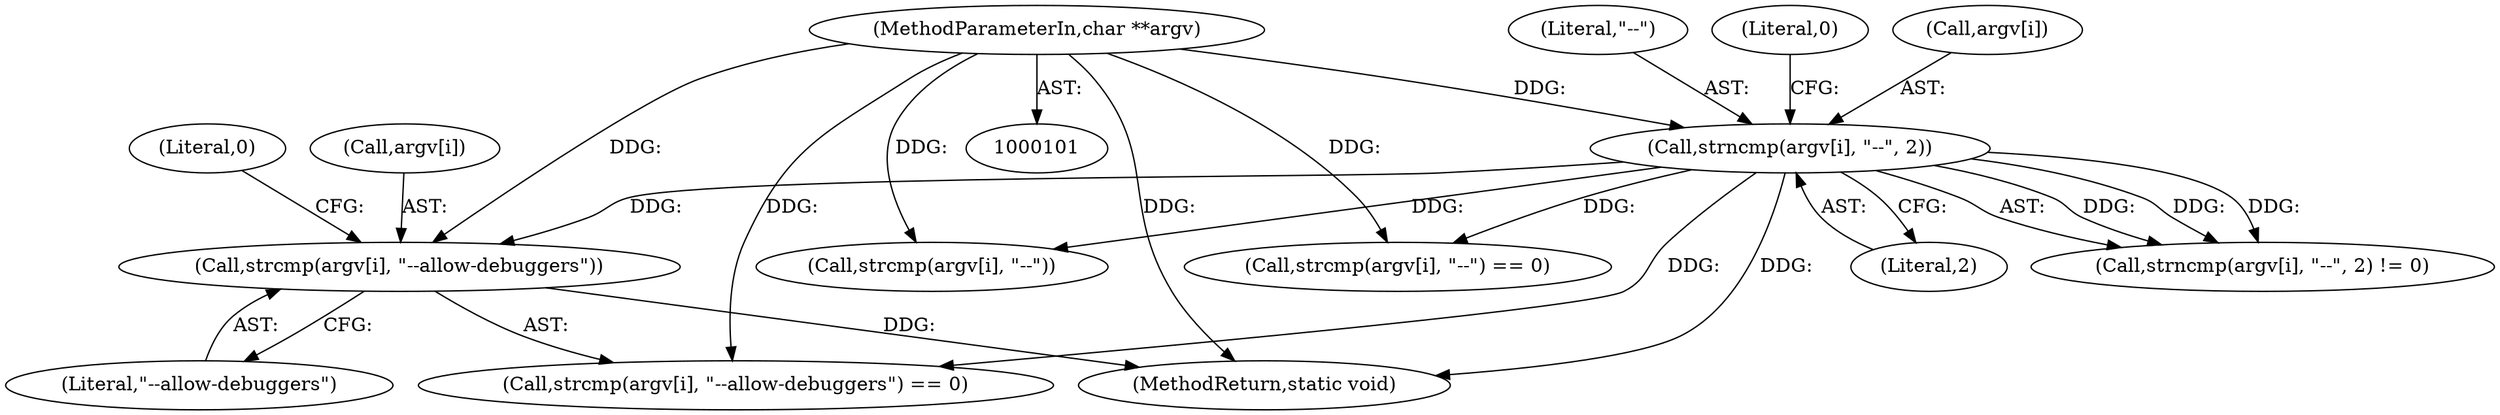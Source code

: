 digraph "0_firejail_6b8dba29d73257311564ee7f27b9b14758cc693e@API" {
"1000118" [label="(Call,strcmp(argv[i], \"--allow-debuggers\"))"];
"1000196" [label="(Call,strncmp(argv[i], \"--\", 2))"];
"1000103" [label="(MethodParameterIn,char **argv)"];
"1000195" [label="(Call,strncmp(argv[i], \"--\", 2) != 0)"];
"1000187" [label="(Call,strcmp(argv[i], \"--\"))"];
"1000123" [label="(Literal,0)"];
"1000122" [label="(Literal,\"--allow-debuggers\")"];
"1000197" [label="(Call,argv[i])"];
"1000201" [label="(Literal,2)"];
"1000196" [label="(Call,strncmp(argv[i], \"--\", 2))"];
"1000204" [label="(MethodReturn,static void)"];
"1000118" [label="(Call,strcmp(argv[i], \"--allow-debuggers\"))"];
"1000117" [label="(Call,strcmp(argv[i], \"--allow-debuggers\") == 0)"];
"1000103" [label="(MethodParameterIn,char **argv)"];
"1000200" [label="(Literal,\"--\")"];
"1000186" [label="(Call,strcmp(argv[i], \"--\") == 0)"];
"1000119" [label="(Call,argv[i])"];
"1000202" [label="(Literal,0)"];
"1000118" -> "1000117"  [label="AST: "];
"1000118" -> "1000122"  [label="CFG: "];
"1000119" -> "1000118"  [label="AST: "];
"1000122" -> "1000118"  [label="AST: "];
"1000123" -> "1000118"  [label="CFG: "];
"1000118" -> "1000204"  [label="DDG: "];
"1000196" -> "1000118"  [label="DDG: "];
"1000103" -> "1000118"  [label="DDG: "];
"1000196" -> "1000195"  [label="AST: "];
"1000196" -> "1000201"  [label="CFG: "];
"1000197" -> "1000196"  [label="AST: "];
"1000200" -> "1000196"  [label="AST: "];
"1000201" -> "1000196"  [label="AST: "];
"1000202" -> "1000196"  [label="CFG: "];
"1000196" -> "1000204"  [label="DDG: "];
"1000196" -> "1000117"  [label="DDG: "];
"1000196" -> "1000186"  [label="DDG: "];
"1000196" -> "1000187"  [label="DDG: "];
"1000196" -> "1000195"  [label="DDG: "];
"1000196" -> "1000195"  [label="DDG: "];
"1000196" -> "1000195"  [label="DDG: "];
"1000103" -> "1000196"  [label="DDG: "];
"1000103" -> "1000101"  [label="AST: "];
"1000103" -> "1000204"  [label="DDG: "];
"1000103" -> "1000117"  [label="DDG: "];
"1000103" -> "1000186"  [label="DDG: "];
"1000103" -> "1000187"  [label="DDG: "];
}
